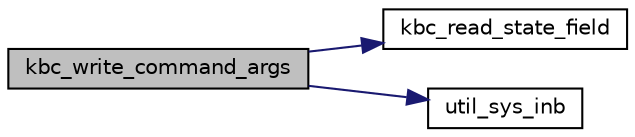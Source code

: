 digraph "kbc_write_command_args"
{
 // LATEX_PDF_SIZE
  edge [fontname="Helvetica",fontsize="10",labelfontname="Helvetica",labelfontsize="10"];
  node [fontname="Helvetica",fontsize="10",shape=record];
  rankdir="LR";
  Node1 [label="kbc_write_command_args",height=0.2,width=0.4,color="black", fillcolor="grey75", style="filled", fontcolor="black",tooltip="Write Command Arguments to register 0x60, after checking the IBF flag."];
  Node1 -> Node2 [color="midnightblue",fontsize="10",style="solid",fontname="Helvetica"];
  Node2 [label="kbc_read_state_field",height=0.2,width=0.4,color="black", fillcolor="white", style="filled",URL="$group__keyboard.html#ga9453fe291021234b7acdb48b9153e042",tooltip="reads the specified field of the status register"];
  Node1 -> Node3 [color="midnightblue",fontsize="10",style="solid",fontname="Helvetica"];
  Node3 [label="util_sys_inb",height=0.2,width=0.4,color="black", fillcolor="white", style="filled",URL="$utils_8c.html#a79a031a8611f5b2d6afa4158e92b0fb4",tooltip="Invokes sys_inb() system call but reads the value into a uint8_t variable."];
}
